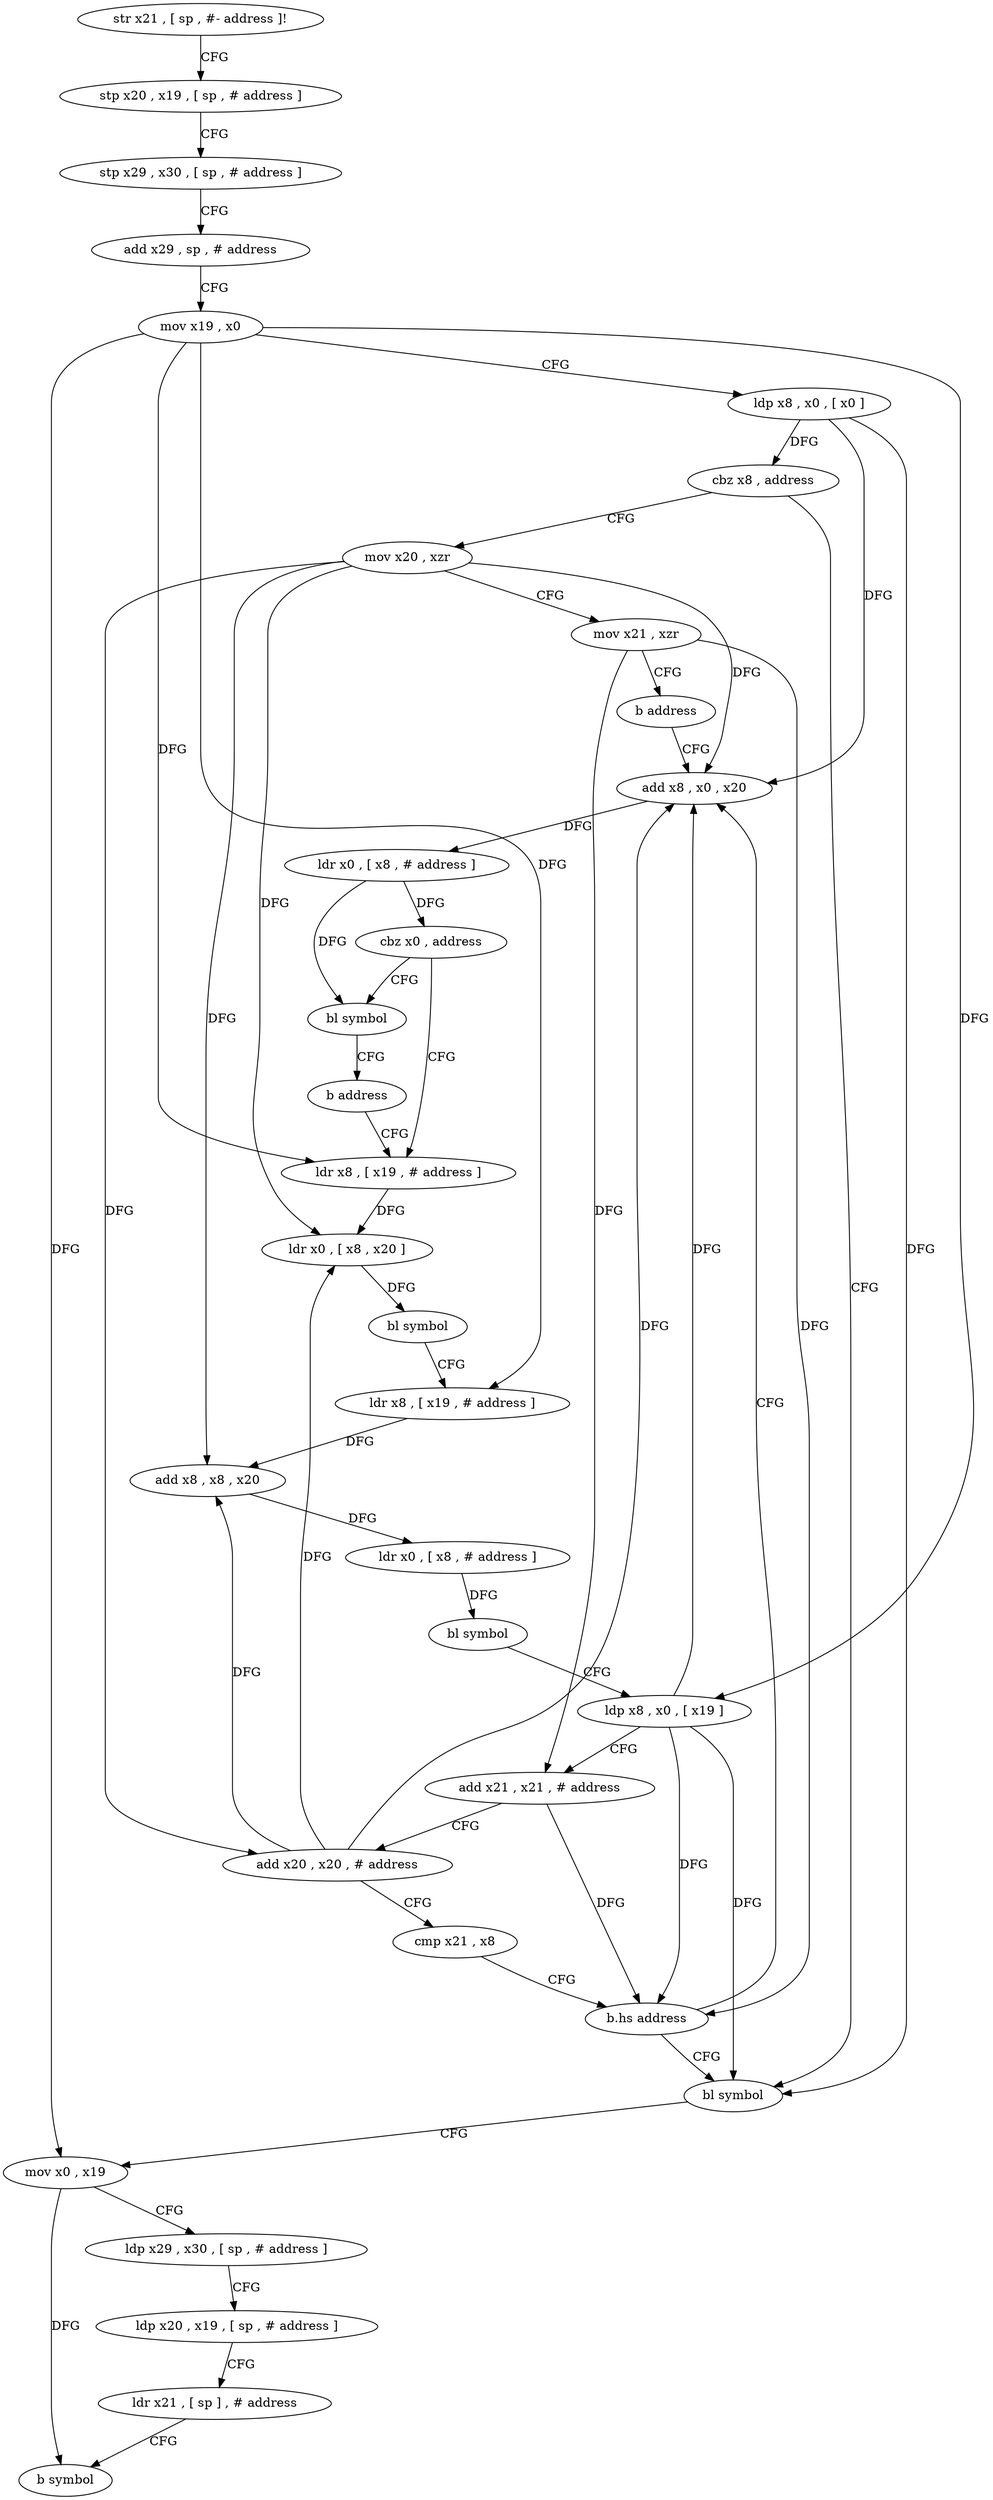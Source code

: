 digraph "func" {
"133436" [label = "str x21 , [ sp , #- address ]!" ]
"133440" [label = "stp x20 , x19 , [ sp , # address ]" ]
"133444" [label = "stp x29 , x30 , [ sp , # address ]" ]
"133448" [label = "add x29 , sp , # address" ]
"133452" [label = "mov x19 , x0" ]
"133456" [label = "ldp x8 , x0 , [ x0 ]" ]
"133460" [label = "cbz x8 , address" ]
"133544" [label = "bl symbol" ]
"133464" [label = "mov x20 , xzr" ]
"133548" [label = "mov x0 , x19" ]
"133552" [label = "ldp x29 , x30 , [ sp , # address ]" ]
"133556" [label = "ldp x20 , x19 , [ sp , # address ]" ]
"133560" [label = "ldr x21 , [ sp ] , # address" ]
"133564" [label = "b symbol" ]
"133468" [label = "mov x21 , xzr" ]
"133472" [label = "b address" ]
"133524" [label = "add x8 , x0 , x20" ]
"133528" [label = "ldr x0 , [ x8 , # address ]" ]
"133532" [label = "cbz x0 , address" ]
"133476" [label = "ldr x8 , [ x19 , # address ]" ]
"133536" [label = "bl symbol" ]
"133480" [label = "ldr x0 , [ x8 , x20 ]" ]
"133484" [label = "bl symbol" ]
"133488" [label = "ldr x8 , [ x19 , # address ]" ]
"133492" [label = "add x8 , x8 , x20" ]
"133496" [label = "ldr x0 , [ x8 , # address ]" ]
"133500" [label = "bl symbol" ]
"133504" [label = "ldp x8 , x0 , [ x19 ]" ]
"133508" [label = "add x21 , x21 , # address" ]
"133512" [label = "add x20 , x20 , # address" ]
"133516" [label = "cmp x21 , x8" ]
"133520" [label = "b.hs address" ]
"133540" [label = "b address" ]
"133436" -> "133440" [ label = "CFG" ]
"133440" -> "133444" [ label = "CFG" ]
"133444" -> "133448" [ label = "CFG" ]
"133448" -> "133452" [ label = "CFG" ]
"133452" -> "133456" [ label = "CFG" ]
"133452" -> "133548" [ label = "DFG" ]
"133452" -> "133476" [ label = "DFG" ]
"133452" -> "133488" [ label = "DFG" ]
"133452" -> "133504" [ label = "DFG" ]
"133456" -> "133460" [ label = "DFG" ]
"133456" -> "133544" [ label = "DFG" ]
"133456" -> "133524" [ label = "DFG" ]
"133460" -> "133544" [ label = "CFG" ]
"133460" -> "133464" [ label = "CFG" ]
"133544" -> "133548" [ label = "CFG" ]
"133464" -> "133468" [ label = "CFG" ]
"133464" -> "133524" [ label = "DFG" ]
"133464" -> "133480" [ label = "DFG" ]
"133464" -> "133492" [ label = "DFG" ]
"133464" -> "133512" [ label = "DFG" ]
"133548" -> "133552" [ label = "CFG" ]
"133548" -> "133564" [ label = "DFG" ]
"133552" -> "133556" [ label = "CFG" ]
"133556" -> "133560" [ label = "CFG" ]
"133560" -> "133564" [ label = "CFG" ]
"133468" -> "133472" [ label = "CFG" ]
"133468" -> "133508" [ label = "DFG" ]
"133468" -> "133520" [ label = "DFG" ]
"133472" -> "133524" [ label = "CFG" ]
"133524" -> "133528" [ label = "DFG" ]
"133528" -> "133532" [ label = "DFG" ]
"133528" -> "133536" [ label = "DFG" ]
"133532" -> "133476" [ label = "CFG" ]
"133532" -> "133536" [ label = "CFG" ]
"133476" -> "133480" [ label = "DFG" ]
"133536" -> "133540" [ label = "CFG" ]
"133480" -> "133484" [ label = "DFG" ]
"133484" -> "133488" [ label = "CFG" ]
"133488" -> "133492" [ label = "DFG" ]
"133492" -> "133496" [ label = "DFG" ]
"133496" -> "133500" [ label = "DFG" ]
"133500" -> "133504" [ label = "CFG" ]
"133504" -> "133508" [ label = "CFG" ]
"133504" -> "133544" [ label = "DFG" ]
"133504" -> "133520" [ label = "DFG" ]
"133504" -> "133524" [ label = "DFG" ]
"133508" -> "133512" [ label = "CFG" ]
"133508" -> "133520" [ label = "DFG" ]
"133512" -> "133516" [ label = "CFG" ]
"133512" -> "133524" [ label = "DFG" ]
"133512" -> "133480" [ label = "DFG" ]
"133512" -> "133492" [ label = "DFG" ]
"133516" -> "133520" [ label = "CFG" ]
"133520" -> "133544" [ label = "CFG" ]
"133520" -> "133524" [ label = "CFG" ]
"133540" -> "133476" [ label = "CFG" ]
}
